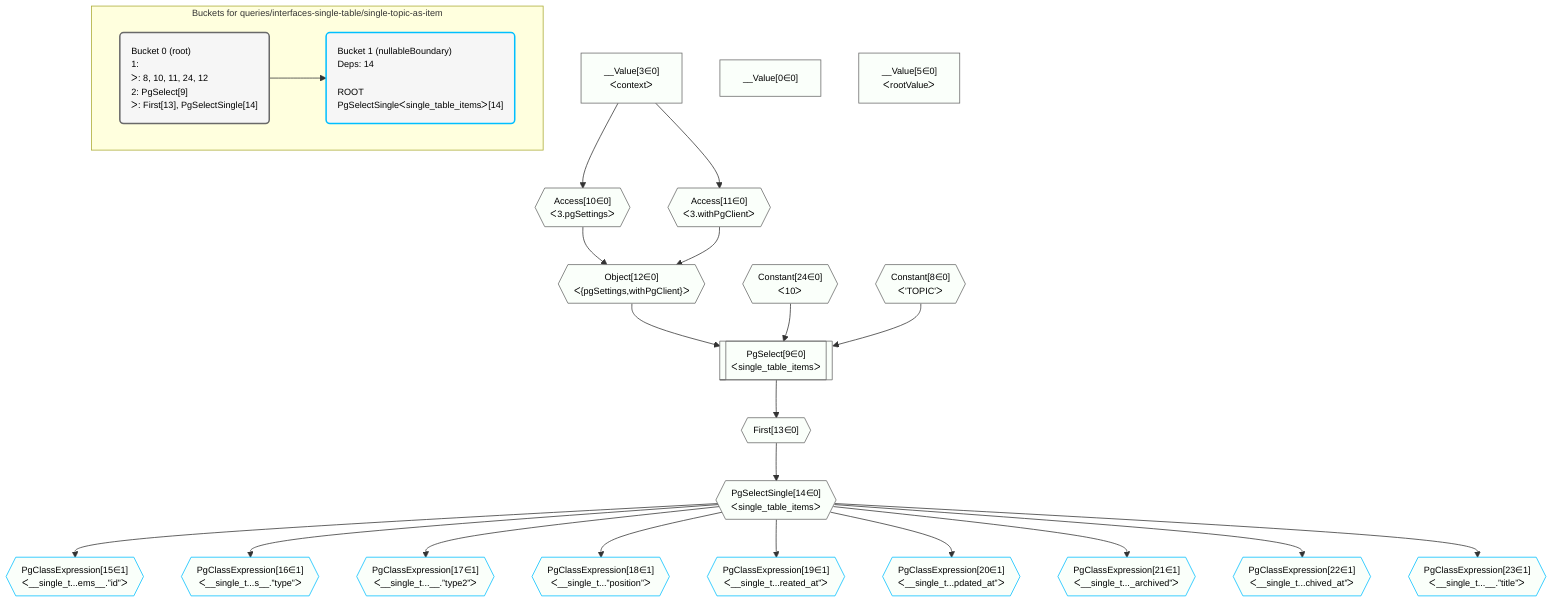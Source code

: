 %%{init: {'themeVariables': { 'fontSize': '12px'}}}%%
graph TD
    classDef path fill:#eee,stroke:#000,color:#000
    classDef plan fill:#fff,stroke-width:1px,color:#000
    classDef itemplan fill:#fff,stroke-width:2px,color:#000
    classDef unbatchedplan fill:#dff,stroke-width:1px,color:#000
    classDef sideeffectplan fill:#fcc,stroke-width:2px,color:#000
    classDef bucket fill:#f6f6f6,color:#000,stroke-width:2px,text-align:left


    %% plan dependencies
    PgSelect9[["PgSelect[9∈0]<br />ᐸsingle_table_itemsᐳ"]]:::plan
    Object12{{"Object[12∈0]<br />ᐸ{pgSettings,withPgClient}ᐳ"}}:::plan
    Constant24{{"Constant[24∈0]<br />ᐸ10ᐳ"}}:::plan
    Constant8{{"Constant[8∈0]<br />ᐸ'TOPIC'ᐳ"}}:::plan
    Object12 & Constant24 & Constant8 --> PgSelect9
    Access10{{"Access[10∈0]<br />ᐸ3.pgSettingsᐳ"}}:::plan
    Access11{{"Access[11∈0]<br />ᐸ3.withPgClientᐳ"}}:::plan
    Access10 & Access11 --> Object12
    __Value3["__Value[3∈0]<br />ᐸcontextᐳ"]:::plan
    __Value3 --> Access10
    __Value3 --> Access11
    First13{{"First[13∈0]"}}:::plan
    PgSelect9 --> First13
    PgSelectSingle14{{"PgSelectSingle[14∈0]<br />ᐸsingle_table_itemsᐳ"}}:::plan
    First13 --> PgSelectSingle14
    __Value0["__Value[0∈0]"]:::plan
    __Value5["__Value[5∈0]<br />ᐸrootValueᐳ"]:::plan
    PgClassExpression15{{"PgClassExpression[15∈1]<br />ᐸ__single_t...ems__.”id”ᐳ"}}:::plan
    PgSelectSingle14 --> PgClassExpression15
    PgClassExpression16{{"PgClassExpression[16∈1]<br />ᐸ__single_t...s__.”type”ᐳ"}}:::plan
    PgSelectSingle14 --> PgClassExpression16
    PgClassExpression17{{"PgClassExpression[17∈1]<br />ᐸ__single_t...__.”type2”ᐳ"}}:::plan
    PgSelectSingle14 --> PgClassExpression17
    PgClassExpression18{{"PgClassExpression[18∈1]<br />ᐸ__single_t...”position”ᐳ"}}:::plan
    PgSelectSingle14 --> PgClassExpression18
    PgClassExpression19{{"PgClassExpression[19∈1]<br />ᐸ__single_t...reated_at”ᐳ"}}:::plan
    PgSelectSingle14 --> PgClassExpression19
    PgClassExpression20{{"PgClassExpression[20∈1]<br />ᐸ__single_t...pdated_at”ᐳ"}}:::plan
    PgSelectSingle14 --> PgClassExpression20
    PgClassExpression21{{"PgClassExpression[21∈1]<br />ᐸ__single_t..._archived”ᐳ"}}:::plan
    PgSelectSingle14 --> PgClassExpression21
    PgClassExpression22{{"PgClassExpression[22∈1]<br />ᐸ__single_t...chived_at”ᐳ"}}:::plan
    PgSelectSingle14 --> PgClassExpression22
    PgClassExpression23{{"PgClassExpression[23∈1]<br />ᐸ__single_t...__.”title”ᐳ"}}:::plan
    PgSelectSingle14 --> PgClassExpression23

    %% define steps

    subgraph "Buckets for queries/interfaces-single-table/single-topic-as-item"
    Bucket0("Bucket 0 (root)<br />1: <br />ᐳ: 8, 10, 11, 24, 12<br />2: PgSelect[9]<br />ᐳ: First[13], PgSelectSingle[14]"):::bucket
    classDef bucket0 stroke:#696969
    class Bucket0,__Value0,__Value3,__Value5,Constant8,PgSelect9,Access10,Access11,Object12,First13,PgSelectSingle14,Constant24 bucket0
    Bucket1("Bucket 1 (nullableBoundary)<br />Deps: 14<br /><br />ROOT PgSelectSingleᐸsingle_table_itemsᐳ[14]"):::bucket
    classDef bucket1 stroke:#00bfff
    class Bucket1,PgClassExpression15,PgClassExpression16,PgClassExpression17,PgClassExpression18,PgClassExpression19,PgClassExpression20,PgClassExpression21,PgClassExpression22,PgClassExpression23 bucket1
    Bucket0 --> Bucket1
    classDef unary fill:#fafffa,borderWidth:8px
    class PgSelect9,Object12,Access10,Access11,First13,PgSelectSingle14,__Value0,__Value3,__Value5,Constant8,Constant24,PgClassExpression15,PgClassExpression16,PgClassExpression17,PgClassExpression18,PgClassExpression19,PgClassExpression20,PgClassExpression21,PgClassExpression22,PgClassExpression23 unary
    end